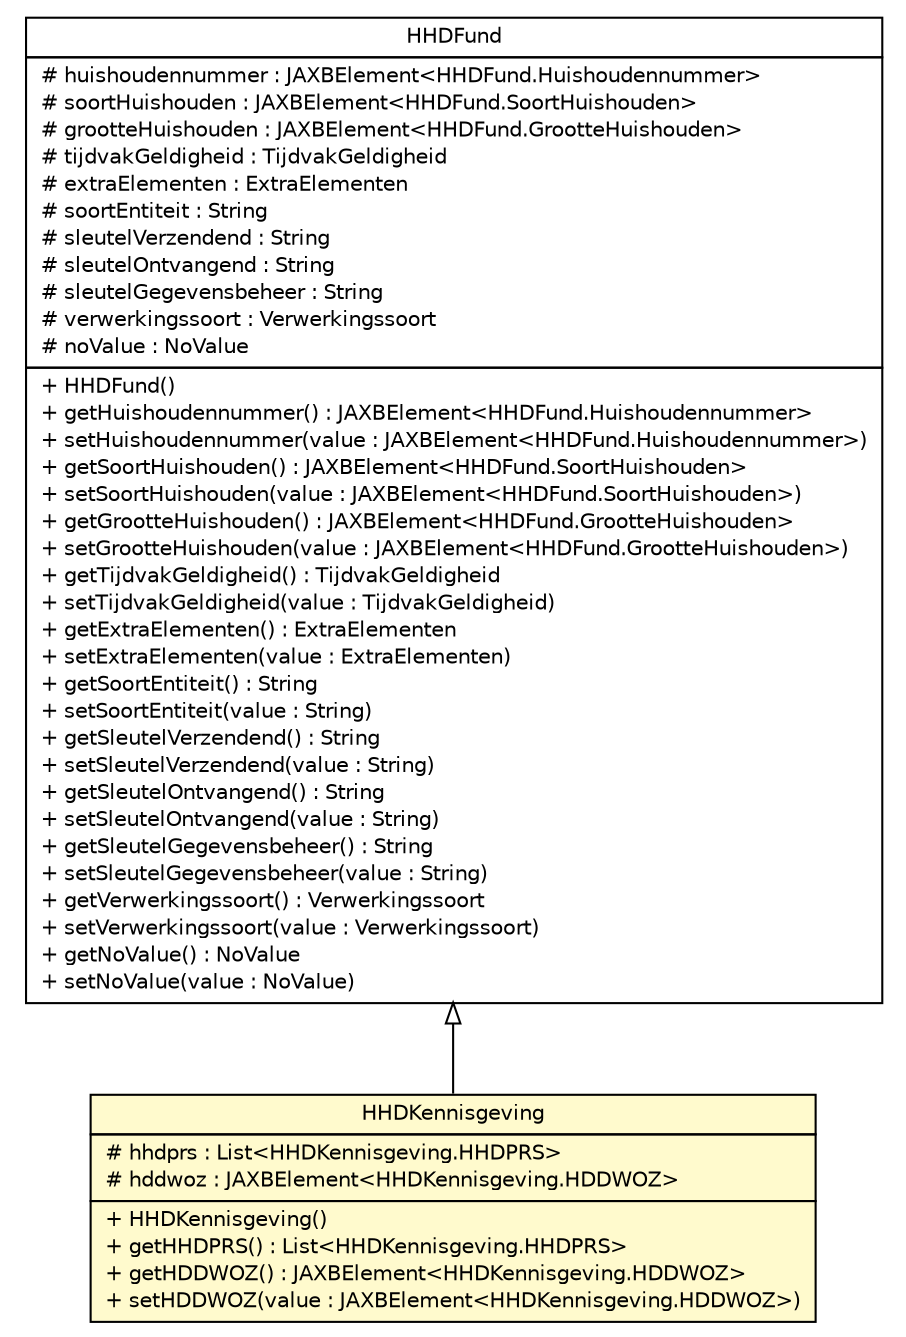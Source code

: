 #!/usr/local/bin/dot
#
# Class diagram 
# Generated by UMLGraph version R5_6-24-gf6e263 (http://www.umlgraph.org/)
#

digraph G {
	edge [fontname="Helvetica",fontsize=10,labelfontname="Helvetica",labelfontsize=10];
	node [fontname="Helvetica",fontsize=10,shape=plaintext];
	nodesep=0.25;
	ranksep=0.5;
	// nl.egem.stuf.sector.bg._0204.HHDFund
	c64470 [label=<<table title="nl.egem.stuf.sector.bg._0204.HHDFund" border="0" cellborder="1" cellspacing="0" cellpadding="2" port="p" href="./HHDFund.html">
		<tr><td><table border="0" cellspacing="0" cellpadding="1">
<tr><td align="center" balign="center"> HHDFund </td></tr>
		</table></td></tr>
		<tr><td><table border="0" cellspacing="0" cellpadding="1">
<tr><td align="left" balign="left"> # huishoudennummer : JAXBElement&lt;HHDFund.Huishoudennummer&gt; </td></tr>
<tr><td align="left" balign="left"> # soortHuishouden : JAXBElement&lt;HHDFund.SoortHuishouden&gt; </td></tr>
<tr><td align="left" balign="left"> # grootteHuishouden : JAXBElement&lt;HHDFund.GrootteHuishouden&gt; </td></tr>
<tr><td align="left" balign="left"> # tijdvakGeldigheid : TijdvakGeldigheid </td></tr>
<tr><td align="left" balign="left"> # extraElementen : ExtraElementen </td></tr>
<tr><td align="left" balign="left"> # soortEntiteit : String </td></tr>
<tr><td align="left" balign="left"> # sleutelVerzendend : String </td></tr>
<tr><td align="left" balign="left"> # sleutelOntvangend : String </td></tr>
<tr><td align="left" balign="left"> # sleutelGegevensbeheer : String </td></tr>
<tr><td align="left" balign="left"> # verwerkingssoort : Verwerkingssoort </td></tr>
<tr><td align="left" balign="left"> # noValue : NoValue </td></tr>
		</table></td></tr>
		<tr><td><table border="0" cellspacing="0" cellpadding="1">
<tr><td align="left" balign="left"> + HHDFund() </td></tr>
<tr><td align="left" balign="left"> + getHuishoudennummer() : JAXBElement&lt;HHDFund.Huishoudennummer&gt; </td></tr>
<tr><td align="left" balign="left"> + setHuishoudennummer(value : JAXBElement&lt;HHDFund.Huishoudennummer&gt;) </td></tr>
<tr><td align="left" balign="left"> + getSoortHuishouden() : JAXBElement&lt;HHDFund.SoortHuishouden&gt; </td></tr>
<tr><td align="left" balign="left"> + setSoortHuishouden(value : JAXBElement&lt;HHDFund.SoortHuishouden&gt;) </td></tr>
<tr><td align="left" balign="left"> + getGrootteHuishouden() : JAXBElement&lt;HHDFund.GrootteHuishouden&gt; </td></tr>
<tr><td align="left" balign="left"> + setGrootteHuishouden(value : JAXBElement&lt;HHDFund.GrootteHuishouden&gt;) </td></tr>
<tr><td align="left" balign="left"> + getTijdvakGeldigheid() : TijdvakGeldigheid </td></tr>
<tr><td align="left" balign="left"> + setTijdvakGeldigheid(value : TijdvakGeldigheid) </td></tr>
<tr><td align="left" balign="left"> + getExtraElementen() : ExtraElementen </td></tr>
<tr><td align="left" balign="left"> + setExtraElementen(value : ExtraElementen) </td></tr>
<tr><td align="left" balign="left"> + getSoortEntiteit() : String </td></tr>
<tr><td align="left" balign="left"> + setSoortEntiteit(value : String) </td></tr>
<tr><td align="left" balign="left"> + getSleutelVerzendend() : String </td></tr>
<tr><td align="left" balign="left"> + setSleutelVerzendend(value : String) </td></tr>
<tr><td align="left" balign="left"> + getSleutelOntvangend() : String </td></tr>
<tr><td align="left" balign="left"> + setSleutelOntvangend(value : String) </td></tr>
<tr><td align="left" balign="left"> + getSleutelGegevensbeheer() : String </td></tr>
<tr><td align="left" balign="left"> + setSleutelGegevensbeheer(value : String) </td></tr>
<tr><td align="left" balign="left"> + getVerwerkingssoort() : Verwerkingssoort </td></tr>
<tr><td align="left" balign="left"> + setVerwerkingssoort(value : Verwerkingssoort) </td></tr>
<tr><td align="left" balign="left"> + getNoValue() : NoValue </td></tr>
<tr><td align="left" balign="left"> + setNoValue(value : NoValue) </td></tr>
		</table></td></tr>
		</table>>, URL="./HHDFund.html", fontname="Helvetica", fontcolor="black", fontsize=10.0];
	// nl.egem.stuf.sector.bg._0204.HHDKennisgeving
	c64670 [label=<<table title="nl.egem.stuf.sector.bg._0204.HHDKennisgeving" border="0" cellborder="1" cellspacing="0" cellpadding="2" port="p" bgcolor="lemonChiffon" href="./HHDKennisgeving.html">
		<tr><td><table border="0" cellspacing="0" cellpadding="1">
<tr><td align="center" balign="center"> HHDKennisgeving </td></tr>
		</table></td></tr>
		<tr><td><table border="0" cellspacing="0" cellpadding="1">
<tr><td align="left" balign="left"> # hhdprs : List&lt;HHDKennisgeving.HHDPRS&gt; </td></tr>
<tr><td align="left" balign="left"> # hddwoz : JAXBElement&lt;HHDKennisgeving.HDDWOZ&gt; </td></tr>
		</table></td></tr>
		<tr><td><table border="0" cellspacing="0" cellpadding="1">
<tr><td align="left" balign="left"> + HHDKennisgeving() </td></tr>
<tr><td align="left" balign="left"> + getHHDPRS() : List&lt;HHDKennisgeving.HHDPRS&gt; </td></tr>
<tr><td align="left" balign="left"> + getHDDWOZ() : JAXBElement&lt;HHDKennisgeving.HDDWOZ&gt; </td></tr>
<tr><td align="left" balign="left"> + setHDDWOZ(value : JAXBElement&lt;HHDKennisgeving.HDDWOZ&gt;) </td></tr>
		</table></td></tr>
		</table>>, URL="./HHDKennisgeving.html", fontname="Helvetica", fontcolor="black", fontsize=10.0];
	//nl.egem.stuf.sector.bg._0204.HHDKennisgeving extends nl.egem.stuf.sector.bg._0204.HHDFund
	c64470:p -> c64670:p [dir=back,arrowtail=empty];
}

